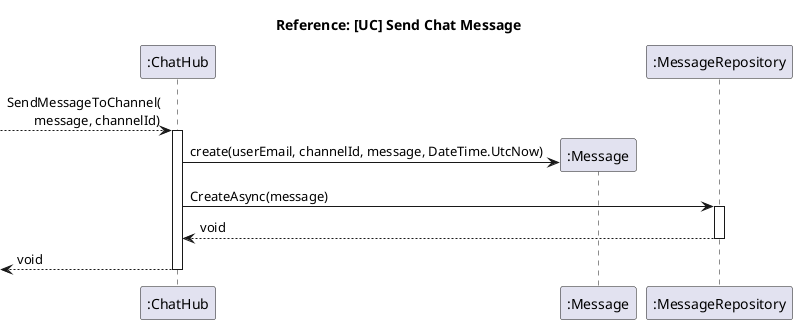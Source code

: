 @startuml Send chat message

title Reference: [UC] Send Chat Message

participant ":ChatHub" as hub
participant ":Message" as message
participant ":MessageRepository" as repository

--> hub : SendMessageToChannel(\n\tmessage, channelId)
activate hub

hub -> message ** : create(userEmail, channelId, message, DateTime.UtcNow)

hub -> repository: CreateAsync(message)
activate repository
repository --> hub: void
deactivate repository

<-- hub: void

deactivate hub

@enduml